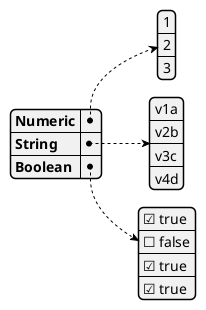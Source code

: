 @startjson
{
    "Numeric": [1, 2, 3],
    "String": [
        "v1a",
        "v2b",
        "v3c",
        "v4d"
    ],
    "Boolean": [
        true,
        false,
        true,
        true
    ]
}
@endjson